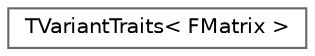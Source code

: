 digraph "Graphical Class Hierarchy"
{
 // INTERACTIVE_SVG=YES
 // LATEX_PDF_SIZE
  bgcolor="transparent";
  edge [fontname=Helvetica,fontsize=10,labelfontname=Helvetica,labelfontsize=10];
  node [fontname=Helvetica,fontsize=10,shape=box,height=0.2,width=0.4];
  rankdir="LR";
  Node0 [id="Node000000",label="TVariantTraits\< FMatrix \>",height=0.2,width=0.4,color="grey40", fillcolor="white", style="filled",URL="$d0/d0a/structTVariantTraits_3_01FMatrix_01_4.html",tooltip="Implements variant type traits for the built-in FMatrix type."];
}
